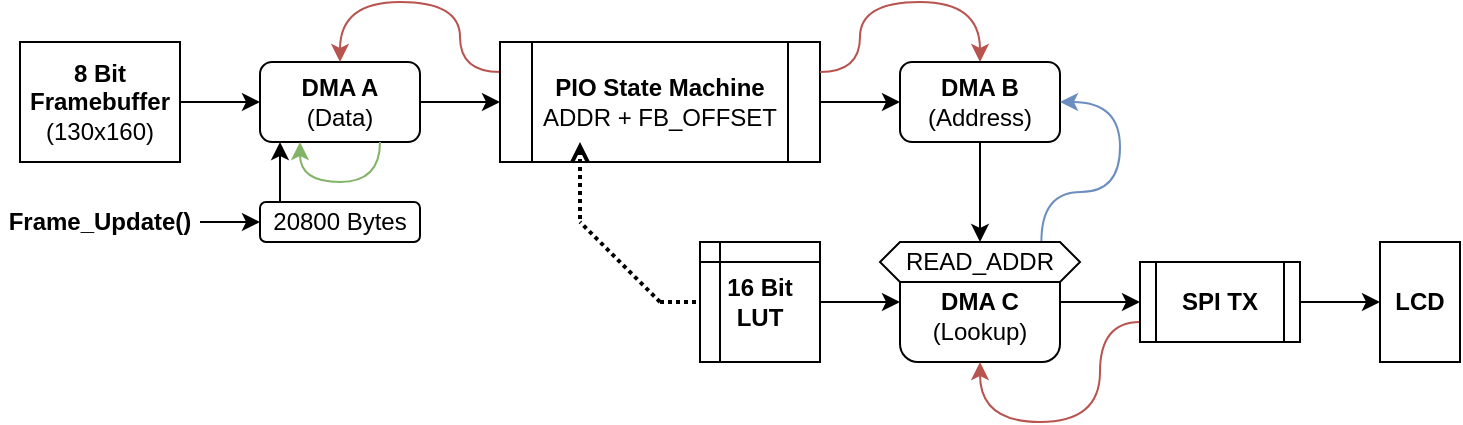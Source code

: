 <mxfile version="21.2.7" type="device">
  <diagram name="Page-1" id="ES25SUjbkFNZQn-idwTP">
    <mxGraphModel dx="819" dy="450" grid="1" gridSize="10" guides="1" tooltips="1" connect="1" arrows="1" fold="1" page="1" pageScale="1" pageWidth="827" pageHeight="1169" math="0" shadow="0">
      <root>
        <mxCell id="0" />
        <mxCell id="1" parent="0" />
        <mxCell id="j2ABX1JsJt78rgMnGN3_-3" value="" style="rounded=1;whiteSpace=wrap;html=1;" vertex="1" parent="1">
          <mxGeometry x="160" y="200" width="80" height="20" as="geometry" />
        </mxCell>
        <mxCell id="rq4KlvNIyfExBNhTkpKk-4" style="edgeStyle=orthogonalEdgeStyle;rounded=0;orthogonalLoop=1;jettySize=auto;html=1;exitX=1;exitY=0.5;exitDx=0;exitDy=0;" parent="1" source="rq4KlvNIyfExBNhTkpKk-1" target="rq4KlvNIyfExBNhTkpKk-2" edge="1">
          <mxGeometry relative="1" as="geometry" />
        </mxCell>
        <mxCell id="rq4KlvNIyfExBNhTkpKk-1" value="&lt;b&gt;8 Bit Framebuffer&lt;br&gt;&lt;/b&gt;(130x160)" style="rounded=0;whiteSpace=wrap;html=1;" parent="1" vertex="1">
          <mxGeometry x="40" y="120" width="80" height="60" as="geometry" />
        </mxCell>
        <mxCell id="rq4KlvNIyfExBNhTkpKk-5" style="edgeStyle=orthogonalEdgeStyle;rounded=0;orthogonalLoop=1;jettySize=auto;html=1;exitX=1;exitY=0.5;exitDx=0;exitDy=0;entryX=0;entryY=0.5;entryDx=0;entryDy=0;" parent="1" source="rq4KlvNIyfExBNhTkpKk-2" target="rq4KlvNIyfExBNhTkpKk-3" edge="1">
          <mxGeometry relative="1" as="geometry" />
        </mxCell>
        <mxCell id="rq4KlvNIyfExBNhTkpKk-2" value="&lt;b&gt;DMA A&lt;br&gt;&lt;/b&gt;(Data)" style="rounded=1;whiteSpace=wrap;html=1;" parent="1" vertex="1">
          <mxGeometry x="160" y="130" width="80" height="40" as="geometry" />
        </mxCell>
        <mxCell id="rq4KlvNIyfExBNhTkpKk-7" style="edgeStyle=orthogonalEdgeStyle;rounded=0;orthogonalLoop=1;jettySize=auto;html=1;exitX=1;exitY=0.5;exitDx=0;exitDy=0;entryX=0;entryY=0.5;entryDx=0;entryDy=0;" parent="1" source="rq4KlvNIyfExBNhTkpKk-3" target="rq4KlvNIyfExBNhTkpKk-6" edge="1">
          <mxGeometry relative="1" as="geometry" />
        </mxCell>
        <mxCell id="rq4KlvNIyfExBNhTkpKk-25" style="edgeStyle=orthogonalEdgeStyle;rounded=0;orthogonalLoop=1;jettySize=auto;html=1;exitX=0;exitY=0.25;exitDx=0;exitDy=0;entryX=0.5;entryY=0;entryDx=0;entryDy=0;curved=1;fillColor=#f8cecc;strokeColor=#b85450;" parent="1" source="rq4KlvNIyfExBNhTkpKk-3" target="rq4KlvNIyfExBNhTkpKk-2" edge="1">
          <mxGeometry relative="1" as="geometry">
            <Array as="points">
              <mxPoint x="260" y="135" />
              <mxPoint x="260" y="100" />
              <mxPoint x="200" y="100" />
            </Array>
          </mxGeometry>
        </mxCell>
        <mxCell id="rq4KlvNIyfExBNhTkpKk-3" value="&lt;b&gt;PIO State Machine&lt;br&gt;&lt;/b&gt;ADDR + FB_OFFSET" style="shape=process;whiteSpace=wrap;html=1;backgroundOutline=1;" parent="1" vertex="1">
          <mxGeometry x="280" y="120" width="160" height="60" as="geometry" />
        </mxCell>
        <mxCell id="rq4KlvNIyfExBNhTkpKk-12" style="edgeStyle=orthogonalEdgeStyle;rounded=0;orthogonalLoop=1;jettySize=auto;html=1;exitX=0.5;exitY=1;exitDx=0;exitDy=0;entryX=0.5;entryY=0;entryDx=0;entryDy=0;" parent="1" source="rq4KlvNIyfExBNhTkpKk-6" target="rq4KlvNIyfExBNhTkpKk-11" edge="1">
          <mxGeometry relative="1" as="geometry" />
        </mxCell>
        <mxCell id="rq4KlvNIyfExBNhTkpKk-26" style="edgeStyle=orthogonalEdgeStyle;rounded=0;orthogonalLoop=1;jettySize=auto;html=1;exitX=0.5;exitY=0;exitDx=0;exitDy=0;entryX=1;entryY=0.25;entryDx=0;entryDy=0;curved=1;fillColor=#f8cecc;strokeColor=#b85450;endArrow=none;endFill=0;startArrow=classic;startFill=1;" parent="1" source="rq4KlvNIyfExBNhTkpKk-6" target="rq4KlvNIyfExBNhTkpKk-3" edge="1">
          <mxGeometry relative="1" as="geometry">
            <Array as="points">
              <mxPoint x="520" y="100" />
              <mxPoint x="460" y="100" />
              <mxPoint x="460" y="135" />
            </Array>
          </mxGeometry>
        </mxCell>
        <mxCell id="rq4KlvNIyfExBNhTkpKk-6" value="&lt;b&gt;DMA B&lt;br&gt;&lt;/b&gt;(Address)" style="rounded=1;whiteSpace=wrap;html=1;" parent="1" vertex="1">
          <mxGeometry x="480" y="130" width="80" height="40" as="geometry" />
        </mxCell>
        <mxCell id="rq4KlvNIyfExBNhTkpKk-14" style="edgeStyle=orthogonalEdgeStyle;rounded=0;orthogonalLoop=1;jettySize=auto;html=1;exitX=1;exitY=0.5;exitDx=0;exitDy=0;entryX=0;entryY=0.5;entryDx=0;entryDy=0;" parent="1" source="rq4KlvNIyfExBNhTkpKk-9" target="rq4KlvNIyfExBNhTkpKk-10" edge="1">
          <mxGeometry relative="1" as="geometry" />
        </mxCell>
        <mxCell id="rq4KlvNIyfExBNhTkpKk-9" value="&lt;b&gt;16 Bit&lt;br&gt;LUT&lt;/b&gt;" style="shape=internalStorage;whiteSpace=wrap;html=1;backgroundOutline=1;dx=10;dy=10;align=center;verticalAlign=middle;" parent="1" vertex="1">
          <mxGeometry x="380" y="220" width="60" height="60" as="geometry" />
        </mxCell>
        <mxCell id="rq4KlvNIyfExBNhTkpKk-23" style="edgeStyle=orthogonalEdgeStyle;rounded=0;orthogonalLoop=1;jettySize=auto;html=1;exitX=1;exitY=0.5;exitDx=0;exitDy=0;entryX=0;entryY=0.5;entryDx=0;entryDy=0;" parent="1" source="rq4KlvNIyfExBNhTkpKk-10" target="rq4KlvNIyfExBNhTkpKk-22" edge="1">
          <mxGeometry relative="1" as="geometry" />
        </mxCell>
        <mxCell id="rq4KlvNIyfExBNhTkpKk-10" value="&lt;br&gt;&lt;b&gt;DMA C&lt;br&gt;&lt;/b&gt;(Lookup)" style="rounded=1;whiteSpace=wrap;html=1;verticalAlign=middle;" parent="1" vertex="1">
          <mxGeometry x="480" y="220" width="80" height="60" as="geometry" />
        </mxCell>
        <mxCell id="rq4KlvNIyfExBNhTkpKk-31" style="edgeStyle=orthogonalEdgeStyle;rounded=0;orthogonalLoop=1;jettySize=auto;html=1;exitX=0.807;exitY=-0.014;exitDx=0;exitDy=0;entryX=1;entryY=0.5;entryDx=0;entryDy=0;curved=1;exitPerimeter=0;fillColor=#dae8fc;strokeColor=#6c8ebf;" parent="1" source="rq4KlvNIyfExBNhTkpKk-11" target="rq4KlvNIyfExBNhTkpKk-6" edge="1">
          <mxGeometry relative="1" as="geometry">
            <Array as="points">
              <mxPoint x="551" y="195" />
              <mxPoint x="590" y="195" />
              <mxPoint x="590" y="150" />
            </Array>
          </mxGeometry>
        </mxCell>
        <mxCell id="rq4KlvNIyfExBNhTkpKk-11" value="READ_ADDR" style="shape=hexagon;perimeter=hexagonPerimeter2;whiteSpace=wrap;html=1;fixedSize=1;size=10;" parent="1" vertex="1">
          <mxGeometry x="470" y="220" width="100" height="20" as="geometry" />
        </mxCell>
        <mxCell id="rq4KlvNIyfExBNhTkpKk-13" style="edgeStyle=orthogonalEdgeStyle;rounded=0;orthogonalLoop=1;jettySize=auto;html=1;exitX=0.5;exitY=1;exitDx=0;exitDy=0;" parent="1" source="rq4KlvNIyfExBNhTkpKk-10" target="rq4KlvNIyfExBNhTkpKk-10" edge="1">
          <mxGeometry relative="1" as="geometry" />
        </mxCell>
        <mxCell id="rq4KlvNIyfExBNhTkpKk-17" value="" style="endArrow=none;dashed=1;html=1;dashPattern=1 1;strokeWidth=2;rounded=0;" parent="1" edge="1">
          <mxGeometry width="50" height="50" relative="1" as="geometry">
            <mxPoint x="360" y="250" as="sourcePoint" />
            <mxPoint x="320" y="210" as="targetPoint" />
          </mxGeometry>
        </mxCell>
        <mxCell id="rq4KlvNIyfExBNhTkpKk-18" value="" style="endArrow=none;html=1;strokeWidth=2;rounded=0;dashed=1;dashPattern=1 1;endFill=0;startArrow=open;startFill=0;" parent="1" edge="1">
          <mxGeometry width="50" height="50" relative="1" as="geometry">
            <mxPoint x="320" y="170" as="sourcePoint" />
            <mxPoint x="320" y="210" as="targetPoint" />
          </mxGeometry>
        </mxCell>
        <mxCell id="rq4KlvNIyfExBNhTkpKk-19" value="" style="endArrow=none;dashed=1;html=1;dashPattern=1 1;strokeWidth=2;rounded=0;entryX=0;entryY=0.5;entryDx=0;entryDy=0;" parent="1" target="rq4KlvNIyfExBNhTkpKk-9" edge="1">
          <mxGeometry width="50" height="50" relative="1" as="geometry">
            <mxPoint x="360" y="250" as="sourcePoint" />
            <mxPoint x="330" y="220" as="targetPoint" />
          </mxGeometry>
        </mxCell>
        <mxCell id="rq4KlvNIyfExBNhTkpKk-32" style="edgeStyle=orthogonalEdgeStyle;rounded=0;orthogonalLoop=1;jettySize=auto;html=1;exitX=0;exitY=0.75;exitDx=0;exitDy=0;entryX=0.5;entryY=1;entryDx=0;entryDy=0;curved=1;fillColor=#f8cecc;strokeColor=#b85450;" parent="1" source="rq4KlvNIyfExBNhTkpKk-22" target="rq4KlvNIyfExBNhTkpKk-10" edge="1">
          <mxGeometry relative="1" as="geometry">
            <Array as="points">
              <mxPoint x="580" y="260" />
              <mxPoint x="580" y="310" />
              <mxPoint x="520" y="310" />
            </Array>
          </mxGeometry>
        </mxCell>
        <mxCell id="rq4KlvNIyfExBNhTkpKk-42" style="edgeStyle=orthogonalEdgeStyle;rounded=0;orthogonalLoop=1;jettySize=auto;html=1;exitX=1;exitY=0.5;exitDx=0;exitDy=0;entryX=0;entryY=0.5;entryDx=0;entryDy=0;" parent="1" source="rq4KlvNIyfExBNhTkpKk-22" target="rq4KlvNIyfExBNhTkpKk-41" edge="1">
          <mxGeometry relative="1" as="geometry" />
        </mxCell>
        <mxCell id="rq4KlvNIyfExBNhTkpKk-22" value="&lt;b&gt;SPI TX&lt;/b&gt;" style="shape=process;whiteSpace=wrap;html=1;backgroundOutline=1;" parent="1" vertex="1">
          <mxGeometry x="600" y="230" width="80" height="40" as="geometry" />
        </mxCell>
        <mxCell id="j2ABX1JsJt78rgMnGN3_-4" style="edgeStyle=orthogonalEdgeStyle;rounded=0;orthogonalLoop=1;jettySize=auto;html=1;exitX=0.5;exitY=0;exitDx=0;exitDy=0;entryX=0.5;entryY=1;entryDx=0;entryDy=0;" edge="1" parent="1">
          <mxGeometry relative="1" as="geometry">
            <mxPoint x="170" y="200" as="sourcePoint" />
            <mxPoint x="170" y="170" as="targetPoint" />
          </mxGeometry>
        </mxCell>
        <mxCell id="rq4KlvNIyfExBNhTkpKk-33" value="20800 Bytes" style="text;html=1;strokeColor=none;fillColor=none;align=center;verticalAlign=middle;whiteSpace=wrap;rounded=0;" parent="1" vertex="1">
          <mxGeometry x="160" y="200" width="80" height="20" as="geometry" />
        </mxCell>
        <mxCell id="rq4KlvNIyfExBNhTkpKk-41" value="&lt;b&gt;LCD&lt;/b&gt;" style="rounded=0;whiteSpace=wrap;html=1;" parent="1" vertex="1">
          <mxGeometry x="720" y="220" width="40" height="60" as="geometry" />
        </mxCell>
        <mxCell id="zQXGsKIkeLoj7gDwCaH5-1" style="edgeStyle=orthogonalEdgeStyle;rounded=0;orthogonalLoop=1;jettySize=auto;html=1;exitX=0.75;exitY=1;exitDx=0;exitDy=0;entryX=0.25;entryY=1;entryDx=0;entryDy=0;curved=1;fillColor=#d5e8d4;strokeColor=#82b366;" parent="1" source="rq4KlvNIyfExBNhTkpKk-2" target="rq4KlvNIyfExBNhTkpKk-2" edge="1">
          <mxGeometry relative="1" as="geometry" />
        </mxCell>
        <mxCell id="j2ABX1JsJt78rgMnGN3_-1" style="edgeStyle=orthogonalEdgeStyle;rounded=0;orthogonalLoop=1;jettySize=auto;html=1;exitX=1;exitY=0.5;exitDx=0;exitDy=0;entryX=0;entryY=0.5;entryDx=0;entryDy=0;" edge="1" parent="1" source="zQXGsKIkeLoj7gDwCaH5-4" target="rq4KlvNIyfExBNhTkpKk-33">
          <mxGeometry relative="1" as="geometry" />
        </mxCell>
        <mxCell id="zQXGsKIkeLoj7gDwCaH5-4" value="&lt;b&gt;Frame_Update()&lt;/b&gt;" style="text;html=1;strokeColor=none;fillColor=none;align=center;verticalAlign=middle;whiteSpace=wrap;rounded=0;" parent="1" vertex="1">
          <mxGeometry x="30" y="195" width="100" height="30" as="geometry" />
        </mxCell>
      </root>
    </mxGraphModel>
  </diagram>
</mxfile>

